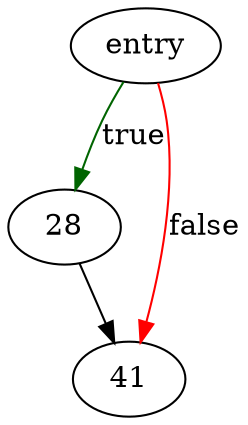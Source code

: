 digraph "sqlite3VdbeAddOp4Int" {
	// Node definitions.
	6 [label=entry];
	28;
	41;

	// Edge definitions.
	6 -> 28 [
		color=darkgreen
		label=true
	];
	6 -> 41 [
		color=red
		label=false
	];
	28 -> 41;
}